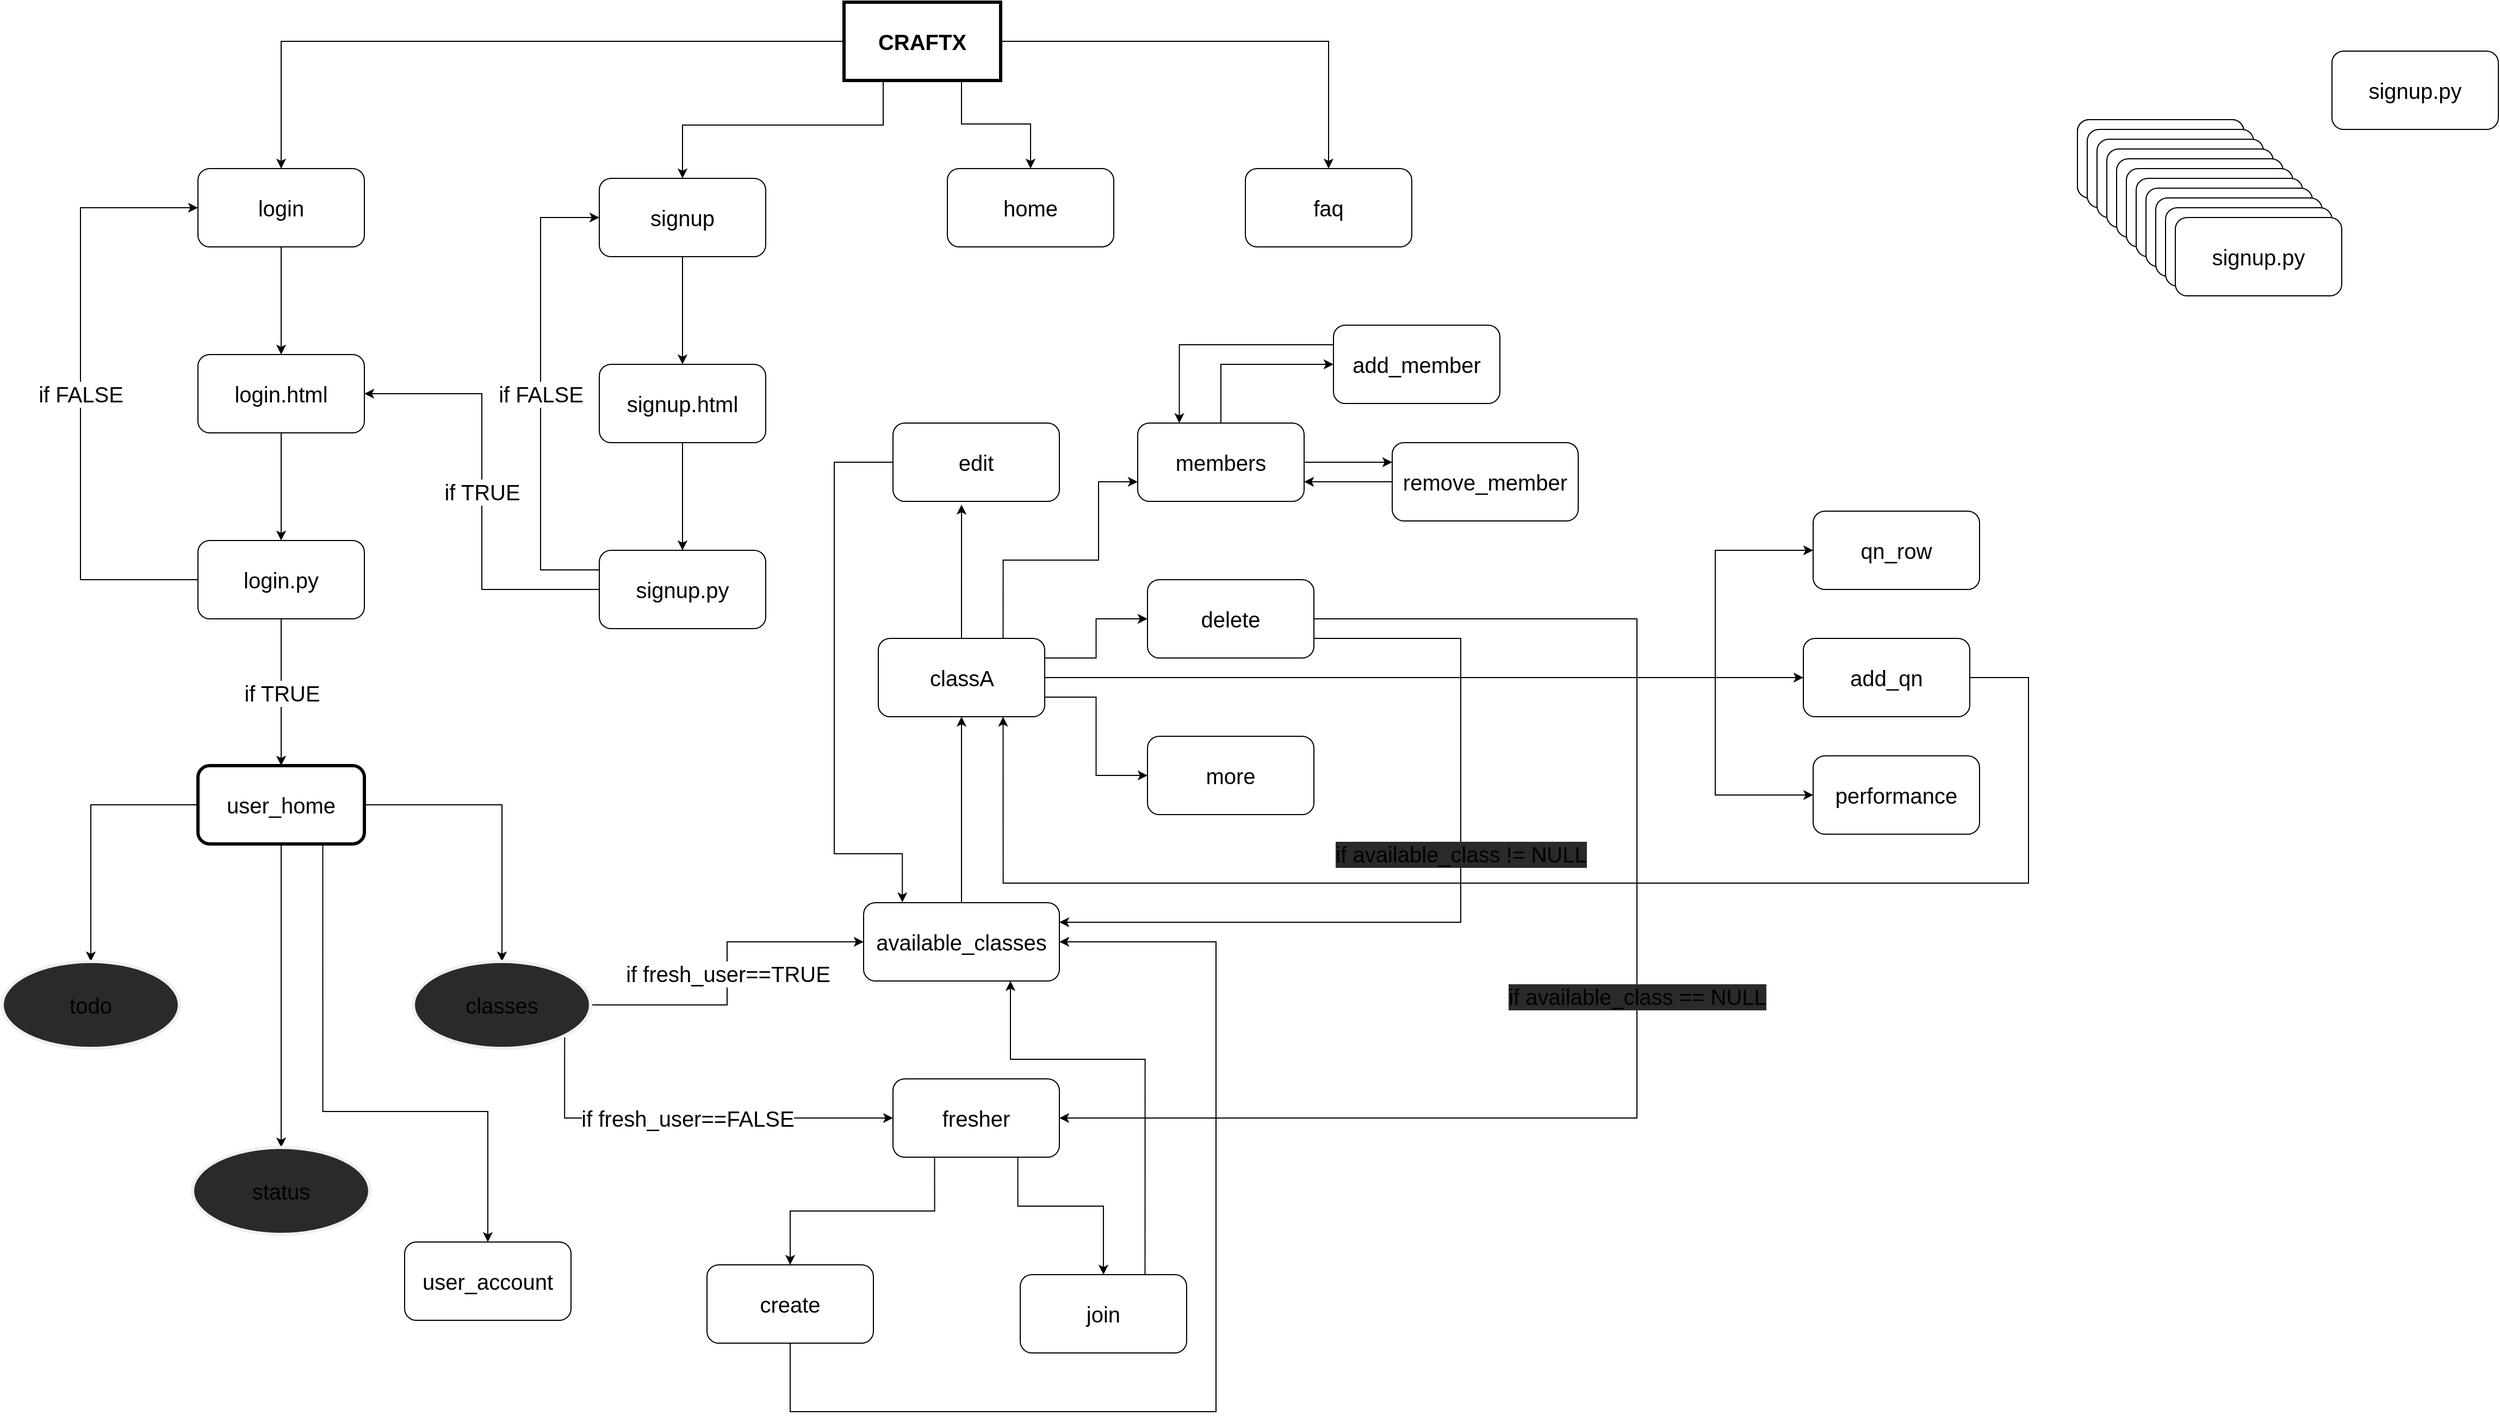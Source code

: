 <mxfile version="14.4.2" type="github">
  <diagram id="9yBxZeoPjb4uYD_nnHj8" name="Page-1">
    <mxGraphModel dx="1480" dy="752" grid="1" gridSize="4" guides="1" tooltips="1" connect="1" arrows="1" fold="1" page="0" pageScale="1" pageWidth="2000" pageHeight="2000" math="0" shadow="0">
      <root>
        <mxCell id="0" />
        <mxCell id="1" parent="0" />
        <mxCell id="fFZW_oCPpxYMm6qtP-ck-10" style="edgeStyle=orthogonalEdgeStyle;rounded=0;orthogonalLoop=1;jettySize=auto;html=1;entryX=0.5;entryY=0;entryDx=0;entryDy=0;fontSize=20;sketch=0;shadow=0;" parent="1" source="fFZW_oCPpxYMm6qtP-ck-1" target="fFZW_oCPpxYMm6qtP-ck-7" edge="1">
          <mxGeometry relative="1" as="geometry">
            <Array as="points">
              <mxPoint x="864" y="185" />
              <mxPoint x="680" y="185" />
            </Array>
          </mxGeometry>
        </mxCell>
        <mxCell id="fFZW_oCPpxYMm6qtP-ck-11" style="edgeStyle=orthogonalEdgeStyle;rounded=0;orthogonalLoop=1;jettySize=auto;html=1;entryX=0.5;entryY=0;entryDx=0;entryDy=0;fontSize=20;sketch=0;shadow=0;" parent="1" source="fFZW_oCPpxYMm6qtP-ck-1" target="fFZW_oCPpxYMm6qtP-ck-8" edge="1">
          <mxGeometry relative="1" as="geometry">
            <Array as="points">
              <mxPoint x="936" y="184" />
              <mxPoint x="1000" y="184" />
            </Array>
          </mxGeometry>
        </mxCell>
        <mxCell id="fFZW_oCPpxYMm6qtP-ck-12" style="edgeStyle=orthogonalEdgeStyle;rounded=0;orthogonalLoop=1;jettySize=auto;html=1;entryX=0.5;entryY=0;entryDx=0;entryDy=0;fontSize=20;sketch=0;shadow=0;" parent="1" source="fFZW_oCPpxYMm6qtP-ck-1" target="fFZW_oCPpxYMm6qtP-ck-9" edge="1">
          <mxGeometry relative="1" as="geometry" />
        </mxCell>
        <mxCell id="fFZW_oCPpxYMm6qtP-ck-13" style="edgeStyle=orthogonalEdgeStyle;rounded=0;orthogonalLoop=1;jettySize=auto;html=1;entryX=0.5;entryY=0;entryDx=0;entryDy=0;fontSize=20;sketch=0;shadow=0;" parent="1" source="fFZW_oCPpxYMm6qtP-ck-1" target="fFZW_oCPpxYMm6qtP-ck-2" edge="1">
          <mxGeometry relative="1" as="geometry" />
        </mxCell>
        <mxCell id="fFZW_oCPpxYMm6qtP-ck-1" value="&lt;font style=&quot;font-size: 20px&quot;&gt;CRAFTX&lt;/font&gt;" style="rounded=0;whiteSpace=wrap;html=1;fontStyle=1;strokeWidth=3;sketch=0;shadow=0;" parent="1" vertex="1">
          <mxGeometry x="828" y="72" width="144" height="72" as="geometry" />
        </mxCell>
        <mxCell id="fFZW_oCPpxYMm6qtP-ck-18" style="edgeStyle=orthogonalEdgeStyle;rounded=0;orthogonalLoop=1;jettySize=auto;html=1;entryX=0.5;entryY=0;entryDx=0;entryDy=0;fontSize=20;sketch=0;shadow=0;" parent="1" source="fFZW_oCPpxYMm6qtP-ck-2" target="fFZW_oCPpxYMm6qtP-ck-17" edge="1">
          <mxGeometry relative="1" as="geometry" />
        </mxCell>
        <mxCell id="fFZW_oCPpxYMm6qtP-ck-2" value="login" style="rounded=1;whiteSpace=wrap;html=1;strokeWidth=1;perimeterSpacing=0;shadow=0;sketch=0;glass=0;fontSize=20;labelBorderColor=none;fontStyle=0;horizontal=1;align=center;verticalAlign=middle;" parent="1" vertex="1">
          <mxGeometry x="234" y="225" width="153" height="72" as="geometry" />
        </mxCell>
        <mxCell id="fFZW_oCPpxYMm6qtP-ck-24" style="edgeStyle=orthogonalEdgeStyle;rounded=0;orthogonalLoop=1;jettySize=auto;html=1;entryX=0.5;entryY=0;entryDx=0;entryDy=0;fontSize=20;sketch=0;shadow=0;" parent="1" source="fFZW_oCPpxYMm6qtP-ck-7" target="fFZW_oCPpxYMm6qtP-ck-23" edge="1">
          <mxGeometry relative="1" as="geometry" />
        </mxCell>
        <mxCell id="fFZW_oCPpxYMm6qtP-ck-7" value="signup" style="rounded=1;whiteSpace=wrap;html=1;strokeWidth=1;perimeterSpacing=0;shadow=0;sketch=0;glass=0;fontSize=20;labelBorderColor=none;fontStyle=0;horizontal=1;align=center;verticalAlign=middle;" parent="1" vertex="1">
          <mxGeometry x="603" y="234" width="153" height="72" as="geometry" />
        </mxCell>
        <mxCell id="fFZW_oCPpxYMm6qtP-ck-8" value="home" style="rounded=1;whiteSpace=wrap;html=1;strokeWidth=1;perimeterSpacing=0;shadow=0;sketch=0;glass=0;fontSize=20;labelBorderColor=none;fontStyle=0;horizontal=1;align=center;verticalAlign=middle;" parent="1" vertex="1">
          <mxGeometry x="923" y="225" width="153" height="72" as="geometry" />
        </mxCell>
        <mxCell id="fFZW_oCPpxYMm6qtP-ck-9" value="faq" style="rounded=1;whiteSpace=wrap;html=1;strokeWidth=1;perimeterSpacing=0;shadow=0;sketch=0;glass=0;fontSize=20;labelBorderColor=none;fontStyle=0;horizontal=1;align=center;verticalAlign=middle;" parent="1" vertex="1">
          <mxGeometry x="1197" y="225" width="153" height="72" as="geometry" />
        </mxCell>
        <mxCell id="fFZW_oCPpxYMm6qtP-ck-21" value="if TRUE" style="edgeStyle=orthogonalEdgeStyle;rounded=0;orthogonalLoop=1;jettySize=auto;html=1;entryX=0.5;entryY=0;entryDx=0;entryDy=0;fontSize=20;sketch=0;shadow=0;" parent="1" source="fFZW_oCPpxYMm6qtP-ck-15" target="fFZW_oCPpxYMm6qtP-ck-16" edge="1">
          <mxGeometry relative="1" as="geometry" />
        </mxCell>
        <mxCell id="fFZW_oCPpxYMm6qtP-ck-22" value="if FALSE" style="edgeStyle=orthogonalEdgeStyle;rounded=0;orthogonalLoop=1;jettySize=auto;html=1;entryX=0;entryY=0.5;entryDx=0;entryDy=0;fontSize=20;sketch=0;shadow=0;" parent="1" source="fFZW_oCPpxYMm6qtP-ck-15" target="fFZW_oCPpxYMm6qtP-ck-2" edge="1">
          <mxGeometry relative="1" as="geometry">
            <Array as="points">
              <mxPoint x="126" y="603" />
              <mxPoint x="126" y="261" />
            </Array>
          </mxGeometry>
        </mxCell>
        <mxCell id="fFZW_oCPpxYMm6qtP-ck-15" value="login.py" style="rounded=1;whiteSpace=wrap;html=1;strokeWidth=1;perimeterSpacing=0;shadow=0;sketch=0;glass=0;fontSize=20;labelBorderColor=none;fontStyle=0;horizontal=1;align=center;verticalAlign=middle;" parent="1" vertex="1">
          <mxGeometry x="234" y="567" width="153" height="72" as="geometry" />
        </mxCell>
        <mxCell id="fFZW_oCPpxYMm6qtP-ck-32" style="edgeStyle=orthogonalEdgeStyle;rounded=0;sketch=0;orthogonalLoop=1;jettySize=auto;html=1;entryX=0.5;entryY=0;entryDx=0;entryDy=0;fontSize=20;shadow=0;" parent="1" source="fFZW_oCPpxYMm6qtP-ck-16" target="fFZW_oCPpxYMm6qtP-ck-31" edge="1">
          <mxGeometry relative="1" as="geometry" />
        </mxCell>
        <mxCell id="fFZW_oCPpxYMm6qtP-ck-33" style="edgeStyle=orthogonalEdgeStyle;rounded=0;sketch=0;orthogonalLoop=1;jettySize=auto;html=1;entryX=0.5;entryY=0;entryDx=0;entryDy=0;fontSize=20;shadow=0;" parent="1" source="fFZW_oCPpxYMm6qtP-ck-16" target="fFZW_oCPpxYMm6qtP-ck-29" edge="1">
          <mxGeometry relative="1" as="geometry" />
        </mxCell>
        <mxCell id="fFZW_oCPpxYMm6qtP-ck-34" style="edgeStyle=orthogonalEdgeStyle;rounded=0;sketch=0;orthogonalLoop=1;jettySize=auto;html=1;entryX=0.5;entryY=0;entryDx=0;entryDy=0;fontSize=20;shadow=0;" parent="1" source="fFZW_oCPpxYMm6qtP-ck-16" target="fFZW_oCPpxYMm6qtP-ck-30" edge="1">
          <mxGeometry relative="1" as="geometry" />
        </mxCell>
        <mxCell id="DR5TsTOSP0Q5MDGVdr88-40" style="edgeStyle=orthogonalEdgeStyle;rounded=0;sketch=0;orthogonalLoop=1;jettySize=auto;html=1;exitX=0.75;exitY=1;exitDx=0;exitDy=0;entryX=0.5;entryY=0;entryDx=0;entryDy=0;shadow=0;labelBackgroundColor=#2A2A2A;strokeWidth=1;" edge="1" parent="1" source="fFZW_oCPpxYMm6qtP-ck-16" target="DR5TsTOSP0Q5MDGVdr88-19">
          <mxGeometry relative="1" as="geometry">
            <Array as="points">
              <mxPoint x="349" y="1092" />
              <mxPoint x="501" y="1092" />
            </Array>
          </mxGeometry>
        </mxCell>
        <mxCell id="fFZW_oCPpxYMm6qtP-ck-16" value="user_home" style="rounded=1;whiteSpace=wrap;html=1;strokeWidth=3;perimeterSpacing=0;shadow=0;sketch=0;glass=0;fontSize=20;labelBorderColor=none;fontStyle=0;horizontal=1;align=center;verticalAlign=middle;" parent="1" vertex="1">
          <mxGeometry x="234" y="774" width="153" height="72" as="geometry" />
        </mxCell>
        <mxCell id="fFZW_oCPpxYMm6qtP-ck-19" style="edgeStyle=orthogonalEdgeStyle;rounded=0;orthogonalLoop=1;jettySize=auto;html=1;entryX=0.5;entryY=0;entryDx=0;entryDy=0;fontSize=20;sketch=0;shadow=0;" parent="1" source="fFZW_oCPpxYMm6qtP-ck-17" target="fFZW_oCPpxYMm6qtP-ck-15" edge="1">
          <mxGeometry relative="1" as="geometry" />
        </mxCell>
        <mxCell id="fFZW_oCPpxYMm6qtP-ck-17" value="login.html" style="rounded=1;whiteSpace=wrap;html=1;strokeWidth=1;perimeterSpacing=0;shadow=0;sketch=0;glass=0;fontSize=20;labelBorderColor=none;fontStyle=0;horizontal=1;align=center;verticalAlign=middle;" parent="1" vertex="1">
          <mxGeometry x="234" y="396" width="153" height="72" as="geometry" />
        </mxCell>
        <mxCell id="fFZW_oCPpxYMm6qtP-ck-26" style="edgeStyle=orthogonalEdgeStyle;rounded=0;orthogonalLoop=1;jettySize=auto;html=1;entryX=0.5;entryY=0;entryDx=0;entryDy=0;fontSize=20;sketch=0;shadow=0;" parent="1" source="fFZW_oCPpxYMm6qtP-ck-23" target="fFZW_oCPpxYMm6qtP-ck-25" edge="1">
          <mxGeometry relative="1" as="geometry" />
        </mxCell>
        <mxCell id="fFZW_oCPpxYMm6qtP-ck-23" value="signup.html" style="rounded=1;whiteSpace=wrap;html=1;strokeWidth=1;perimeterSpacing=0;shadow=0;sketch=0;glass=0;fontSize=20;labelBorderColor=none;fontStyle=0;horizontal=1;align=center;verticalAlign=middle;" parent="1" vertex="1">
          <mxGeometry x="603" y="405" width="153" height="72" as="geometry" />
        </mxCell>
        <mxCell id="fFZW_oCPpxYMm6qtP-ck-27" value="if TRUE" style="edgeStyle=orthogonalEdgeStyle;rounded=0;orthogonalLoop=1;jettySize=auto;html=1;entryX=1;entryY=0.5;entryDx=0;entryDy=0;fontSize=20;sketch=0;shadow=0;" parent="1" source="fFZW_oCPpxYMm6qtP-ck-25" target="fFZW_oCPpxYMm6qtP-ck-17" edge="1">
          <mxGeometry relative="1" as="geometry" />
        </mxCell>
        <mxCell id="fFZW_oCPpxYMm6qtP-ck-28" value="if FALSE" style="edgeStyle=orthogonalEdgeStyle;rounded=0;orthogonalLoop=1;jettySize=auto;html=1;exitX=0;exitY=0.25;exitDx=0;exitDy=0;entryX=0;entryY=0.5;entryDx=0;entryDy=0;fontSize=20;sketch=0;shadow=0;" parent="1" source="fFZW_oCPpxYMm6qtP-ck-25" target="fFZW_oCPpxYMm6qtP-ck-7" edge="1">
          <mxGeometry relative="1" as="geometry">
            <Array as="points">
              <mxPoint x="549" y="594" />
              <mxPoint x="549" y="270" />
            </Array>
          </mxGeometry>
        </mxCell>
        <mxCell id="fFZW_oCPpxYMm6qtP-ck-25" value="signup.py" style="rounded=1;whiteSpace=wrap;html=1;strokeWidth=1;perimeterSpacing=0;shadow=0;sketch=0;glass=0;fontSize=20;labelBorderColor=none;fontStyle=0;horizontal=1;align=center;verticalAlign=middle;" parent="1" vertex="1">
          <mxGeometry x="603" y="576" width="153" height="72" as="geometry" />
        </mxCell>
        <mxCell id="fFZW_oCPpxYMm6qtP-ck-41" value="if fresh_user==TRUE" style="edgeStyle=orthogonalEdgeStyle;rounded=0;sketch=0;orthogonalLoop=1;jettySize=auto;html=1;exitX=1;exitY=0.5;exitDx=0;exitDy=0;entryX=0;entryY=0.5;entryDx=0;entryDy=0;fontSize=20;shadow=0;" parent="1" source="fFZW_oCPpxYMm6qtP-ck-29" target="fFZW_oCPpxYMm6qtP-ck-35" edge="1">
          <mxGeometry relative="1" as="geometry" />
        </mxCell>
        <mxCell id="fFZW_oCPpxYMm6qtP-ck-42" value="if fresh_user==FALSE" style="edgeStyle=orthogonalEdgeStyle;rounded=0;sketch=0;orthogonalLoop=1;jettySize=auto;html=1;exitX=1;exitY=1;exitDx=0;exitDy=0;entryX=0;entryY=0.5;entryDx=0;entryDy=0;fontSize=20;shadow=0;" parent="1" source="fFZW_oCPpxYMm6qtP-ck-29" target="fFZW_oCPpxYMm6qtP-ck-40" edge="1">
          <mxGeometry relative="1" as="geometry">
            <Array as="points">
              <mxPoint x="571" y="1098" />
            </Array>
          </mxGeometry>
        </mxCell>
        <mxCell id="fFZW_oCPpxYMm6qtP-ck-29" value="classes" style="ellipse;whiteSpace=wrap;html=1;shadow=0;glass=0;sketch=0;strokeColor=#f0f0f0;strokeWidth=3;fillColor=#2a2a2a;gradientColor=none;fontSize=20;align=center;" parent="1" vertex="1">
          <mxGeometry x="432" y="954" width="163" height="80" as="geometry" />
        </mxCell>
        <mxCell id="fFZW_oCPpxYMm6qtP-ck-30" value="todo" style="ellipse;whiteSpace=wrap;html=1;shadow=0;glass=0;sketch=0;strokeColor=#f0f0f0;strokeWidth=3;fillColor=#2a2a2a;gradientColor=none;fontSize=20;align=center;" parent="1" vertex="1">
          <mxGeometry x="54" y="954" width="163" height="80" as="geometry" />
        </mxCell>
        <mxCell id="fFZW_oCPpxYMm6qtP-ck-31" value="status" style="ellipse;whiteSpace=wrap;html=1;shadow=0;glass=0;sketch=0;strokeColor=#f0f0f0;strokeWidth=3;fillColor=#2a2a2a;gradientColor=none;fontSize=20;align=center;" parent="1" vertex="1">
          <mxGeometry x="229" y="1125" width="163" height="80" as="geometry" />
        </mxCell>
        <mxCell id="fFZW_oCPpxYMm6qtP-ck-55" style="edgeStyle=orthogonalEdgeStyle;rounded=0;sketch=0;orthogonalLoop=1;jettySize=auto;html=1;entryX=0.5;entryY=1;entryDx=0;entryDy=0;fontSize=20;shadow=0;" parent="1" source="fFZW_oCPpxYMm6qtP-ck-35" target="fFZW_oCPpxYMm6qtP-ck-36" edge="1">
          <mxGeometry relative="1" as="geometry" />
        </mxCell>
        <mxCell id="fFZW_oCPpxYMm6qtP-ck-35" value="available_classes" style="rounded=1;whiteSpace=wrap;html=1;strokeWidth=1;perimeterSpacing=0;shadow=0;sketch=0;glass=0;fontSize=20;labelBorderColor=none;fontStyle=0;horizontal=1;align=center;verticalAlign=middle;" parent="1" vertex="1">
          <mxGeometry x="846" y="900" width="180" height="72" as="geometry" />
        </mxCell>
        <mxCell id="DR5TsTOSP0Q5MDGVdr88-1" style="edgeStyle=orthogonalEdgeStyle;rounded=0;sketch=0;orthogonalLoop=1;jettySize=auto;html=1;exitX=0.5;exitY=0;exitDx=0;exitDy=0;entryX=0.412;entryY=1.042;entryDx=0;entryDy=0;entryPerimeter=0;shadow=0;labelBackgroundColor=#2A2A2A;" edge="1" parent="1" source="fFZW_oCPpxYMm6qtP-ck-36" target="fFZW_oCPpxYMm6qtP-ck-37">
          <mxGeometry relative="1" as="geometry" />
        </mxCell>
        <mxCell id="DR5TsTOSP0Q5MDGVdr88-3" style="edgeStyle=orthogonalEdgeStyle;rounded=0;sketch=0;orthogonalLoop=1;jettySize=auto;html=1;exitX=0.75;exitY=0;exitDx=0;exitDy=0;entryX=0;entryY=0.75;entryDx=0;entryDy=0;shadow=0;labelBackgroundColor=#2A2A2A;" edge="1" parent="1" source="fFZW_oCPpxYMm6qtP-ck-36" target="fFZW_oCPpxYMm6qtP-ck-39">
          <mxGeometry relative="1" as="geometry">
            <Array as="points">
              <mxPoint x="974" y="585" />
              <mxPoint x="1062" y="585" />
              <mxPoint x="1062" y="513" />
            </Array>
          </mxGeometry>
        </mxCell>
        <mxCell id="DR5TsTOSP0Q5MDGVdr88-4" style="edgeStyle=orthogonalEdgeStyle;rounded=0;sketch=0;orthogonalLoop=1;jettySize=auto;html=1;exitX=1;exitY=0.25;exitDx=0;exitDy=0;entryX=0;entryY=0.5;entryDx=0;entryDy=0;shadow=0;labelBackgroundColor=#2A2A2A;" edge="1" parent="1" source="fFZW_oCPpxYMm6qtP-ck-36" target="fFZW_oCPpxYMm6qtP-ck-56">
          <mxGeometry relative="1" as="geometry" />
        </mxCell>
        <mxCell id="DR5TsTOSP0Q5MDGVdr88-5" style="edgeStyle=orthogonalEdgeStyle;rounded=0;sketch=0;orthogonalLoop=1;jettySize=auto;html=1;exitX=1;exitY=0.75;exitDx=0;exitDy=0;entryX=0;entryY=0.5;entryDx=0;entryDy=0;shadow=0;labelBackgroundColor=#2A2A2A;" edge="1" parent="1" source="fFZW_oCPpxYMm6qtP-ck-36" target="fFZW_oCPpxYMm6qtP-ck-58">
          <mxGeometry relative="1" as="geometry" />
        </mxCell>
        <mxCell id="DR5TsTOSP0Q5MDGVdr88-34" style="edgeStyle=orthogonalEdgeStyle;rounded=0;sketch=0;orthogonalLoop=1;jettySize=auto;html=1;exitX=1;exitY=0.5;exitDx=0;exitDy=0;shadow=0;labelBackgroundColor=#2A2A2A;strokeWidth=1;" edge="1" parent="1" source="fFZW_oCPpxYMm6qtP-ck-36">
          <mxGeometry relative="1" as="geometry">
            <mxPoint x="1710" y="693" as="targetPoint" />
          </mxGeometry>
        </mxCell>
        <mxCell id="DR5TsTOSP0Q5MDGVdr88-35" style="edgeStyle=orthogonalEdgeStyle;rounded=0;sketch=0;orthogonalLoop=1;jettySize=auto;html=1;exitX=1;exitY=0.5;exitDx=0;exitDy=0;entryX=0;entryY=0.5;entryDx=0;entryDy=0;shadow=0;labelBackgroundColor=#2A2A2A;strokeWidth=1;" edge="1" parent="1" source="fFZW_oCPpxYMm6qtP-ck-36" target="DR5TsTOSP0Q5MDGVdr88-21">
          <mxGeometry relative="1" as="geometry">
            <Array as="points">
              <mxPoint x="1629" y="693" />
              <mxPoint x="1629" y="801" />
            </Array>
          </mxGeometry>
        </mxCell>
        <mxCell id="DR5TsTOSP0Q5MDGVdr88-36" style="edgeStyle=orthogonalEdgeStyle;rounded=0;sketch=0;orthogonalLoop=1;jettySize=auto;html=1;exitX=1;exitY=0.5;exitDx=0;exitDy=0;entryX=0;entryY=0.5;entryDx=0;entryDy=0;shadow=0;labelBackgroundColor=#2A2A2A;strokeWidth=1;" edge="1" parent="1" source="fFZW_oCPpxYMm6qtP-ck-36" target="DR5TsTOSP0Q5MDGVdr88-20">
          <mxGeometry relative="1" as="geometry">
            <Array as="points">
              <mxPoint x="1629" y="693" />
              <mxPoint x="1629" y="576" />
            </Array>
          </mxGeometry>
        </mxCell>
        <mxCell id="fFZW_oCPpxYMm6qtP-ck-36" value="classA" style="rounded=1;whiteSpace=wrap;html=1;strokeWidth=1;perimeterSpacing=0;shadow=0;sketch=0;glass=0;fontSize=20;labelBorderColor=none;fontStyle=0;horizontal=1;align=center;verticalAlign=middle;" parent="1" vertex="1">
          <mxGeometry x="859.5" y="657" width="153" height="72" as="geometry" />
        </mxCell>
        <mxCell id="DR5TsTOSP0Q5MDGVdr88-23" style="edgeStyle=orthogonalEdgeStyle;rounded=0;sketch=0;orthogonalLoop=1;jettySize=auto;html=1;exitX=0;exitY=0.5;exitDx=0;exitDy=0;entryX=0.198;entryY=-0.005;entryDx=0;entryDy=0;entryPerimeter=0;shadow=0;labelBackgroundColor=#2A2A2A;" edge="1" parent="1" source="fFZW_oCPpxYMm6qtP-ck-37" target="fFZW_oCPpxYMm6qtP-ck-35">
          <mxGeometry relative="1" as="geometry">
            <Array as="points">
              <mxPoint x="819" y="495" />
              <mxPoint x="819" y="855" />
              <mxPoint x="882" y="855" />
            </Array>
          </mxGeometry>
        </mxCell>
        <mxCell id="fFZW_oCPpxYMm6qtP-ck-37" value="edit" style="rounded=1;whiteSpace=wrap;html=1;strokeWidth=1;perimeterSpacing=0;shadow=0;sketch=0;glass=0;fontSize=20;labelBorderColor=none;fontStyle=0;horizontal=1;align=center;verticalAlign=middle;" parent="1" vertex="1">
          <mxGeometry x="873" y="459" width="153" height="72" as="geometry" />
        </mxCell>
        <mxCell id="DR5TsTOSP0Q5MDGVdr88-26" style="edgeStyle=orthogonalEdgeStyle;rounded=0;sketch=0;orthogonalLoop=1;jettySize=auto;html=1;exitX=0.5;exitY=0;exitDx=0;exitDy=0;entryX=0;entryY=0.5;entryDx=0;entryDy=0;shadow=0;labelBackgroundColor=#2A2A2A;strokeWidth=1;" edge="1" parent="1" source="fFZW_oCPpxYMm6qtP-ck-39" target="fFZW_oCPpxYMm6qtP-ck-57">
          <mxGeometry relative="1" as="geometry" />
        </mxCell>
        <mxCell id="DR5TsTOSP0Q5MDGVdr88-27" style="edgeStyle=orthogonalEdgeStyle;rounded=0;sketch=0;orthogonalLoop=1;jettySize=auto;html=1;exitX=1;exitY=0.5;exitDx=0;exitDy=0;entryX=0;entryY=0.25;entryDx=0;entryDy=0;shadow=0;labelBackgroundColor=#2A2A2A;strokeWidth=1;" edge="1" parent="1" source="fFZW_oCPpxYMm6qtP-ck-39" target="fFZW_oCPpxYMm6qtP-ck-59">
          <mxGeometry relative="1" as="geometry" />
        </mxCell>
        <mxCell id="fFZW_oCPpxYMm6qtP-ck-39" value="members" style="rounded=1;whiteSpace=wrap;html=1;strokeWidth=1;perimeterSpacing=0;shadow=0;sketch=0;glass=0;fontSize=20;labelBorderColor=none;fontStyle=0;horizontal=1;align=center;verticalAlign=middle;" parent="1" vertex="1">
          <mxGeometry x="1098" y="459" width="153" height="72" as="geometry" />
        </mxCell>
        <mxCell id="fFZW_oCPpxYMm6qtP-ck-46" style="edgeStyle=orthogonalEdgeStyle;rounded=0;sketch=0;orthogonalLoop=1;jettySize=auto;html=1;exitX=0.25;exitY=1;exitDx=0;exitDy=0;entryX=0.5;entryY=0;entryDx=0;entryDy=0;fontSize=20;shadow=0;" parent="1" source="fFZW_oCPpxYMm6qtP-ck-40" target="fFZW_oCPpxYMm6qtP-ck-44" edge="1">
          <mxGeometry relative="1" as="geometry" />
        </mxCell>
        <mxCell id="fFZW_oCPpxYMm6qtP-ck-47" style="edgeStyle=orthogonalEdgeStyle;rounded=0;sketch=0;orthogonalLoop=1;jettySize=auto;html=1;exitX=0.75;exitY=1;exitDx=0;exitDy=0;entryX=0.5;entryY=0;entryDx=0;entryDy=0;fontSize=20;shadow=0;" parent="1" source="fFZW_oCPpxYMm6qtP-ck-40" target="fFZW_oCPpxYMm6qtP-ck-45" edge="1">
          <mxGeometry relative="1" as="geometry">
            <Array as="points">
              <mxPoint x="988" y="1179" />
              <mxPoint x="1067" y="1179" />
            </Array>
          </mxGeometry>
        </mxCell>
        <mxCell id="fFZW_oCPpxYMm6qtP-ck-40" value="fresher" style="rounded=1;whiteSpace=wrap;html=1;strokeWidth=1;perimeterSpacing=0;shadow=0;sketch=0;glass=0;fontSize=20;labelBorderColor=none;fontStyle=0;horizontal=1;align=center;verticalAlign=middle;" parent="1" vertex="1">
          <mxGeometry x="873" y="1062" width="153" height="72" as="geometry" />
        </mxCell>
        <mxCell id="fFZW_oCPpxYMm6qtP-ck-52" style="edgeStyle=orthogonalEdgeStyle;rounded=0;sketch=0;orthogonalLoop=1;jettySize=auto;html=1;entryX=1;entryY=0.5;entryDx=0;entryDy=0;fontSize=20;shadow=0;" parent="1" source="fFZW_oCPpxYMm6qtP-ck-44" target="fFZW_oCPpxYMm6qtP-ck-35" edge="1">
          <mxGeometry relative="1" as="geometry">
            <Array as="points">
              <mxPoint x="779" y="1368" />
              <mxPoint x="1170" y="1368" />
              <mxPoint x="1170" y="936" />
            </Array>
          </mxGeometry>
        </mxCell>
        <mxCell id="fFZW_oCPpxYMm6qtP-ck-44" value="create" style="rounded=1;whiteSpace=wrap;html=1;strokeWidth=1;perimeterSpacing=0;shadow=0;sketch=0;glass=0;fontSize=20;labelBorderColor=none;fontStyle=0;horizontal=1;align=center;verticalAlign=middle;" parent="1" vertex="1">
          <mxGeometry x="702" y="1233" width="153" height="72" as="geometry" />
        </mxCell>
        <mxCell id="fFZW_oCPpxYMm6qtP-ck-50" style="edgeStyle=orthogonalEdgeStyle;rounded=0;sketch=0;orthogonalLoop=1;jettySize=auto;html=1;exitX=0.75;exitY=0;exitDx=0;exitDy=0;entryX=0.75;entryY=1;entryDx=0;entryDy=0;fontSize=20;shadow=0;" parent="1" source="fFZW_oCPpxYMm6qtP-ck-45" target="fFZW_oCPpxYMm6qtP-ck-35" edge="1">
          <mxGeometry relative="1" as="geometry">
            <Array as="points">
              <mxPoint x="1105" y="1044" />
              <mxPoint x="981" y="1044" />
            </Array>
          </mxGeometry>
        </mxCell>
        <mxCell id="fFZW_oCPpxYMm6qtP-ck-45" value="join" style="rounded=1;whiteSpace=wrap;html=1;strokeWidth=1;perimeterSpacing=0;shadow=0;sketch=0;glass=0;fontSize=20;labelBorderColor=none;fontStyle=0;horizontal=1;align=center;verticalAlign=middle;" parent="1" vertex="1">
          <mxGeometry x="990" y="1242" width="153" height="72" as="geometry" />
        </mxCell>
        <mxCell id="DR5TsTOSP0Q5MDGVdr88-25" value="&lt;font style=&quot;font-size: 20px&quot;&gt;if available_class == NULL&lt;/font&gt;" style="edgeStyle=orthogonalEdgeStyle;rounded=0;sketch=0;orthogonalLoop=1;jettySize=auto;html=1;exitX=1;exitY=0.5;exitDx=0;exitDy=0;entryX=1;entryY=0.5;entryDx=0;entryDy=0;shadow=0;labelBackgroundColor=#2A2A2A;" edge="1" parent="1">
          <mxGeometry relative="1" as="geometry">
            <mxPoint x="1260.0" y="639.0" as="sourcePoint" />
            <mxPoint x="1026" y="1098" as="targetPoint" />
            <Array as="points">
              <mxPoint x="1557" y="639" />
              <mxPoint x="1557" y="1098" />
            </Array>
          </mxGeometry>
        </mxCell>
        <mxCell id="DR5TsTOSP0Q5MDGVdr88-29" value="&lt;font style=&quot;font-size: 20px&quot;&gt;if available_class != NULL&lt;/font&gt;" style="edgeStyle=orthogonalEdgeStyle;rounded=0;sketch=0;orthogonalLoop=1;jettySize=auto;html=1;exitX=1;exitY=0.75;exitDx=0;exitDy=0;entryX=1;entryY=0.25;entryDx=0;entryDy=0;shadow=0;labelBackgroundColor=#2A2A2A;strokeWidth=1;" edge="1" parent="1" source="fFZW_oCPpxYMm6qtP-ck-56" target="fFZW_oCPpxYMm6qtP-ck-35">
          <mxGeometry x="-0.129" relative="1" as="geometry">
            <Array as="points">
              <mxPoint x="1395" y="657" />
              <mxPoint x="1395" y="918" />
            </Array>
            <mxPoint as="offset" />
          </mxGeometry>
        </mxCell>
        <mxCell id="fFZW_oCPpxYMm6qtP-ck-56" value="delete" style="rounded=1;whiteSpace=wrap;html=1;strokeWidth=1;perimeterSpacing=0;shadow=0;sketch=0;glass=0;fontSize=20;labelBorderColor=none;fontStyle=0;horizontal=1;align=center;verticalAlign=middle;" parent="1" vertex="1">
          <mxGeometry x="1107" y="603" width="153" height="72" as="geometry" />
        </mxCell>
        <mxCell id="DR5TsTOSP0Q5MDGVdr88-30" style="edgeStyle=orthogonalEdgeStyle;rounded=0;sketch=0;orthogonalLoop=1;jettySize=auto;html=1;exitX=0;exitY=0.25;exitDx=0;exitDy=0;entryX=0.25;entryY=0;entryDx=0;entryDy=0;shadow=0;labelBackgroundColor=#2A2A2A;strokeWidth=1;" edge="1" parent="1" source="fFZW_oCPpxYMm6qtP-ck-57" target="fFZW_oCPpxYMm6qtP-ck-39">
          <mxGeometry relative="1" as="geometry">
            <Array as="points">
              <mxPoint x="1136" y="387" />
            </Array>
          </mxGeometry>
        </mxCell>
        <mxCell id="fFZW_oCPpxYMm6qtP-ck-57" value="add_member" style="rounded=1;whiteSpace=wrap;html=1;strokeWidth=1;perimeterSpacing=0;shadow=0;sketch=0;glass=0;fontSize=20;labelBorderColor=none;fontStyle=0;horizontal=1;align=center;verticalAlign=middle;" parent="1" vertex="1">
          <mxGeometry x="1278" y="369" width="153" height="72" as="geometry" />
        </mxCell>
        <mxCell id="fFZW_oCPpxYMm6qtP-ck-58" value="more" style="rounded=1;whiteSpace=wrap;html=1;strokeWidth=1;perimeterSpacing=0;shadow=0;sketch=0;glass=0;fontSize=20;labelBorderColor=none;fontStyle=0;horizontal=1;align=center;verticalAlign=middle;" parent="1" vertex="1">
          <mxGeometry x="1107" y="747" width="153" height="72" as="geometry" />
        </mxCell>
        <mxCell id="DR5TsTOSP0Q5MDGVdr88-31" style="edgeStyle=orthogonalEdgeStyle;rounded=0;sketch=0;orthogonalLoop=1;jettySize=auto;html=1;exitX=0;exitY=0.5;exitDx=0;exitDy=0;entryX=1;entryY=0.75;entryDx=0;entryDy=0;shadow=0;labelBackgroundColor=#2A2A2A;strokeWidth=1;" edge="1" parent="1" source="fFZW_oCPpxYMm6qtP-ck-59" target="fFZW_oCPpxYMm6qtP-ck-39">
          <mxGeometry relative="1" as="geometry" />
        </mxCell>
        <mxCell id="fFZW_oCPpxYMm6qtP-ck-59" value="remove_member" style="rounded=1;whiteSpace=wrap;html=1;strokeWidth=1;perimeterSpacing=0;shadow=0;sketch=0;glass=0;fontSize=20;labelBorderColor=none;fontStyle=0;horizontal=1;align=center;verticalAlign=middle;" parent="1" vertex="1">
          <mxGeometry x="1332" y="477" width="171" height="72" as="geometry" />
        </mxCell>
        <mxCell id="fFZW_oCPpxYMm6qtP-ck-60" value="signup.py" style="rounded=1;whiteSpace=wrap;html=1;strokeWidth=1;perimeterSpacing=0;shadow=0;sketch=0;glass=0;fontSize=20;labelBorderColor=none;fontStyle=0;horizontal=1;align=center;verticalAlign=middle;" parent="1" vertex="1">
          <mxGeometry x="1962" y="180" width="153" height="72" as="geometry" />
        </mxCell>
        <mxCell id="fFZW_oCPpxYMm6qtP-ck-61" value="signup.py" style="rounded=1;whiteSpace=wrap;html=1;strokeWidth=1;perimeterSpacing=0;shadow=0;sketch=0;glass=0;fontSize=20;labelBorderColor=none;fontStyle=0;horizontal=1;align=center;verticalAlign=middle;" parent="1" vertex="1">
          <mxGeometry x="2196" y="117" width="153" height="72" as="geometry" />
        </mxCell>
        <mxCell id="DR5TsTOSP0Q5MDGVdr88-8" value="signup.py" style="rounded=1;whiteSpace=wrap;html=1;strokeWidth=1;perimeterSpacing=0;shadow=0;sketch=0;glass=0;fontSize=20;labelBorderColor=none;fontStyle=0;horizontal=1;align=center;verticalAlign=middle;" vertex="1" parent="1">
          <mxGeometry x="1962" y="180" width="153" height="72" as="geometry" />
        </mxCell>
        <mxCell id="DR5TsTOSP0Q5MDGVdr88-9" value="signup.py" style="rounded=1;whiteSpace=wrap;html=1;strokeWidth=1;perimeterSpacing=0;shadow=0;sketch=0;glass=0;fontSize=20;labelBorderColor=none;fontStyle=0;horizontal=1;align=center;verticalAlign=middle;" vertex="1" parent="1">
          <mxGeometry x="1971" y="189" width="153" height="72" as="geometry" />
        </mxCell>
        <mxCell id="DR5TsTOSP0Q5MDGVdr88-10" value="signup.py" style="rounded=1;whiteSpace=wrap;html=1;strokeWidth=1;perimeterSpacing=0;shadow=0;sketch=0;glass=0;fontSize=20;labelBorderColor=none;fontStyle=0;horizontal=1;align=center;verticalAlign=middle;" vertex="1" parent="1">
          <mxGeometry x="1980" y="198" width="153" height="72" as="geometry" />
        </mxCell>
        <mxCell id="DR5TsTOSP0Q5MDGVdr88-11" value="signup.py" style="rounded=1;whiteSpace=wrap;html=1;strokeWidth=1;perimeterSpacing=0;shadow=0;sketch=0;glass=0;fontSize=20;labelBorderColor=none;fontStyle=0;horizontal=1;align=center;verticalAlign=middle;" vertex="1" parent="1">
          <mxGeometry x="1989" y="207" width="153" height="72" as="geometry" />
        </mxCell>
        <mxCell id="DR5TsTOSP0Q5MDGVdr88-12" value="signup.py" style="rounded=1;whiteSpace=wrap;html=1;strokeWidth=1;perimeterSpacing=0;shadow=0;sketch=0;glass=0;fontSize=20;labelBorderColor=none;fontStyle=0;horizontal=1;align=center;verticalAlign=middle;" vertex="1" parent="1">
          <mxGeometry x="1998" y="216" width="153" height="72" as="geometry" />
        </mxCell>
        <mxCell id="DR5TsTOSP0Q5MDGVdr88-13" value="signup.py" style="rounded=1;whiteSpace=wrap;html=1;strokeWidth=1;perimeterSpacing=0;shadow=0;sketch=0;glass=0;fontSize=20;labelBorderColor=none;fontStyle=0;horizontal=1;align=center;verticalAlign=middle;" vertex="1" parent="1">
          <mxGeometry x="2007" y="225" width="153" height="72" as="geometry" />
        </mxCell>
        <mxCell id="DR5TsTOSP0Q5MDGVdr88-14" value="signup.py" style="rounded=1;whiteSpace=wrap;html=1;strokeWidth=1;perimeterSpacing=0;shadow=0;sketch=0;glass=0;fontSize=20;labelBorderColor=none;fontStyle=0;horizontal=1;align=center;verticalAlign=middle;" vertex="1" parent="1">
          <mxGeometry x="2016" y="234" width="153" height="72" as="geometry" />
        </mxCell>
        <mxCell id="DR5TsTOSP0Q5MDGVdr88-15" value="signup.py" style="rounded=1;whiteSpace=wrap;html=1;strokeWidth=1;perimeterSpacing=0;shadow=0;sketch=0;glass=0;fontSize=20;labelBorderColor=none;fontStyle=0;horizontal=1;align=center;verticalAlign=middle;" vertex="1" parent="1">
          <mxGeometry x="2025" y="243" width="153" height="72" as="geometry" />
        </mxCell>
        <mxCell id="DR5TsTOSP0Q5MDGVdr88-16" value="signup.py" style="rounded=1;whiteSpace=wrap;html=1;strokeWidth=1;perimeterSpacing=0;shadow=0;sketch=0;glass=0;fontSize=20;labelBorderColor=none;fontStyle=0;horizontal=1;align=center;verticalAlign=middle;" vertex="1" parent="1">
          <mxGeometry x="2034" y="252" width="153" height="72" as="geometry" />
        </mxCell>
        <mxCell id="DR5TsTOSP0Q5MDGVdr88-17" value="signup.py" style="rounded=1;whiteSpace=wrap;html=1;strokeWidth=1;perimeterSpacing=0;shadow=0;sketch=0;glass=0;fontSize=20;labelBorderColor=none;fontStyle=0;horizontal=1;align=center;verticalAlign=middle;" vertex="1" parent="1">
          <mxGeometry x="2043" y="261" width="153" height="72" as="geometry" />
        </mxCell>
        <mxCell id="DR5TsTOSP0Q5MDGVdr88-18" value="signup.py" style="rounded=1;whiteSpace=wrap;html=1;strokeWidth=1;perimeterSpacing=0;shadow=0;sketch=0;glass=0;fontSize=20;labelBorderColor=none;fontStyle=0;horizontal=1;align=center;verticalAlign=middle;" vertex="1" parent="1">
          <mxGeometry x="2052" y="270" width="153" height="72" as="geometry" />
        </mxCell>
        <mxCell id="DR5TsTOSP0Q5MDGVdr88-19" value="user_account" style="rounded=1;whiteSpace=wrap;html=1;strokeWidth=1;perimeterSpacing=0;shadow=0;sketch=0;glass=0;fontSize=20;labelBorderColor=none;fontStyle=0;horizontal=1;align=center;verticalAlign=middle;" vertex="1" parent="1">
          <mxGeometry x="424" y="1212" width="153" height="72" as="geometry" />
        </mxCell>
        <mxCell id="DR5TsTOSP0Q5MDGVdr88-20" value="qn_row" style="rounded=1;whiteSpace=wrap;html=1;strokeWidth=1;perimeterSpacing=0;shadow=0;sketch=0;glass=0;fontSize=20;labelBorderColor=none;fontStyle=0;horizontal=1;align=center;verticalAlign=middle;" vertex="1" parent="1">
          <mxGeometry x="1719" y="540" width="153" height="72" as="geometry" />
        </mxCell>
        <mxCell id="DR5TsTOSP0Q5MDGVdr88-21" value="performance" style="rounded=1;whiteSpace=wrap;html=1;strokeWidth=1;perimeterSpacing=0;shadow=0;sketch=0;glass=0;fontSize=20;labelBorderColor=none;fontStyle=0;horizontal=1;align=center;verticalAlign=middle;" vertex="1" parent="1">
          <mxGeometry x="1719" y="765" width="153" height="72" as="geometry" />
        </mxCell>
        <mxCell id="DR5TsTOSP0Q5MDGVdr88-39" style="edgeStyle=orthogonalEdgeStyle;rounded=0;sketch=0;orthogonalLoop=1;jettySize=auto;html=1;exitX=1;exitY=0.75;exitDx=0;exitDy=0;entryX=0.75;entryY=1;entryDx=0;entryDy=0;shadow=0;labelBackgroundColor=#2A2A2A;strokeWidth=1;" edge="1" parent="1" source="DR5TsTOSP0Q5MDGVdr88-22" target="fFZW_oCPpxYMm6qtP-ck-36">
          <mxGeometry relative="1" as="geometry">
            <Array as="points">
              <mxPoint x="1863" y="693" />
              <mxPoint x="1917" y="693" />
              <mxPoint x="1917" y="882" />
              <mxPoint x="974" y="882" />
            </Array>
          </mxGeometry>
        </mxCell>
        <mxCell id="DR5TsTOSP0Q5MDGVdr88-22" value="add_qn" style="rounded=1;whiteSpace=wrap;html=1;strokeWidth=1;perimeterSpacing=0;shadow=0;sketch=0;glass=0;fontSize=20;labelBorderColor=none;fontStyle=0;horizontal=1;align=center;verticalAlign=middle;" vertex="1" parent="1">
          <mxGeometry x="1710" y="657" width="153" height="72" as="geometry" />
        </mxCell>
      </root>
    </mxGraphModel>
  </diagram>
</mxfile>
